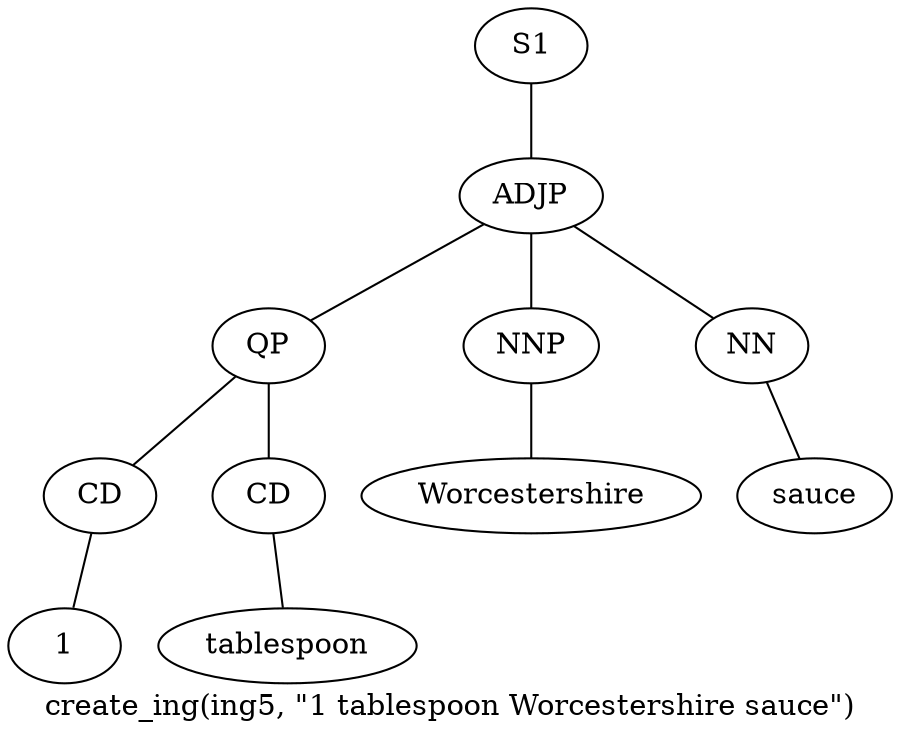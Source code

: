 graph SyntaxGraph {
	label = "create_ing(ing5, \"1 tablespoon Worcestershire sauce\")";
	Node0 [label="S1"];
	Node1 [label="ADJP"];
	Node2 [label="QP"];
	Node3 [label="CD"];
	Node4 [label="1"];
	Node5 [label="CD"];
	Node6 [label="tablespoon"];
	Node7 [label="NNP"];
	Node8 [label="Worcestershire"];
	Node9 [label="NN"];
	Node10 [label="sauce"];

	Node0 -- Node1;
	Node1 -- Node2;
	Node1 -- Node7;
	Node1 -- Node9;
	Node2 -- Node3;
	Node2 -- Node5;
	Node3 -- Node4;
	Node5 -- Node6;
	Node7 -- Node8;
	Node9 -- Node10;
}